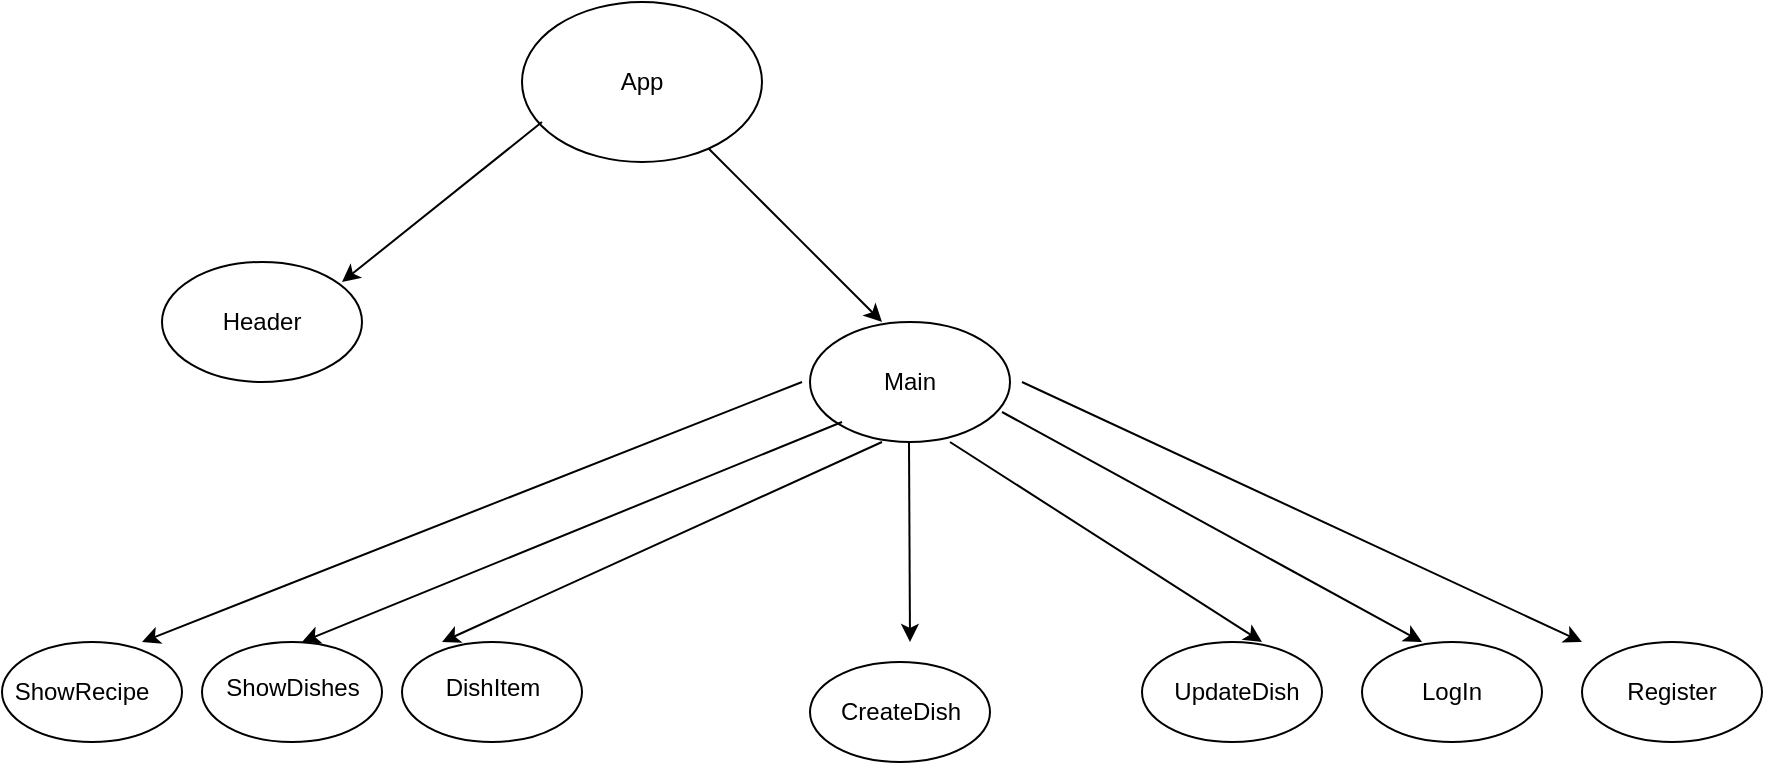 <mxfile version="13.1.14" type="github">
  <diagram id="C5RBs43oDa-KdzZeNtuy" name="Page-1">
    <mxGraphModel dx="1037" dy="395" grid="1" gridSize="10" guides="1" tooltips="1" connect="1" arrows="1" fold="1" page="1" pageScale="1" pageWidth="827" pageHeight="1169" math="0" shadow="0">
      <root>
        <mxCell id="WIyWlLk6GJQsqaUBKTNV-0" />
        <mxCell id="WIyWlLk6GJQsqaUBKTNV-1" parent="WIyWlLk6GJQsqaUBKTNV-0" />
        <mxCell id="FVMJJ_sbRg0qMa15_sRX-0" value="" style="ellipse;whiteSpace=wrap;html=1;" parent="WIyWlLk6GJQsqaUBKTNV-1" vertex="1">
          <mxGeometry x="270" y="320" width="120" height="80" as="geometry" />
        </mxCell>
        <mxCell id="FVMJJ_sbRg0qMa15_sRX-1" value="" style="endArrow=classic;html=1;" parent="WIyWlLk6GJQsqaUBKTNV-1" edge="1">
          <mxGeometry width="50" height="50" relative="1" as="geometry">
            <mxPoint x="280" y="380" as="sourcePoint" />
            <mxPoint x="180" y="460" as="targetPoint" />
          </mxGeometry>
        </mxCell>
        <mxCell id="FVMJJ_sbRg0qMa15_sRX-2" value="" style="endArrow=classic;html=1;" parent="WIyWlLk6GJQsqaUBKTNV-1" source="FVMJJ_sbRg0qMa15_sRX-0" edge="1">
          <mxGeometry width="50" height="50" relative="1" as="geometry">
            <mxPoint x="460" y="380" as="sourcePoint" />
            <mxPoint x="450" y="480" as="targetPoint" />
            <Array as="points">
              <mxPoint x="390" y="420" />
              <mxPoint x="400" y="430" />
            </Array>
          </mxGeometry>
        </mxCell>
        <mxCell id="FVMJJ_sbRg0qMa15_sRX-3" value="" style="ellipse;whiteSpace=wrap;html=1;" parent="WIyWlLk6GJQsqaUBKTNV-1" vertex="1">
          <mxGeometry x="90" y="450" width="100" height="60" as="geometry" />
        </mxCell>
        <mxCell id="FVMJJ_sbRg0qMa15_sRX-4" value="" style="ellipse;whiteSpace=wrap;html=1;" parent="WIyWlLk6GJQsqaUBKTNV-1" vertex="1">
          <mxGeometry x="414" y="480" width="100" height="60" as="geometry" />
        </mxCell>
        <mxCell id="FVMJJ_sbRg0qMa15_sRX-6" value="" style="endArrow=classic;html=1;" parent="WIyWlLk6GJQsqaUBKTNV-1" edge="1">
          <mxGeometry width="50" height="50" relative="1" as="geometry">
            <mxPoint x="484.002" y="540.002" as="sourcePoint" />
            <mxPoint x="640" y="640" as="targetPoint" />
            <Array as="points" />
          </mxGeometry>
        </mxCell>
        <mxCell id="FVMJJ_sbRg0qMa15_sRX-7" value="App" style="text;html=1;strokeColor=none;fillColor=none;align=center;verticalAlign=middle;whiteSpace=wrap;rounded=0;" parent="WIyWlLk6GJQsqaUBKTNV-1" vertex="1">
          <mxGeometry x="310" y="350" width="40" height="20" as="geometry" />
        </mxCell>
        <mxCell id="FVMJJ_sbRg0qMa15_sRX-8" value="Main" style="text;html=1;strokeColor=none;fillColor=none;align=center;verticalAlign=middle;whiteSpace=wrap;rounded=0;" parent="WIyWlLk6GJQsqaUBKTNV-1" vertex="1">
          <mxGeometry x="444" y="500" width="40" height="20" as="geometry" />
        </mxCell>
        <mxCell id="FVMJJ_sbRg0qMa15_sRX-9" value="Header" style="text;html=1;strokeColor=none;fillColor=none;align=center;verticalAlign=middle;whiteSpace=wrap;rounded=0;" parent="WIyWlLk6GJQsqaUBKTNV-1" vertex="1">
          <mxGeometry x="120" y="470" width="40" height="20" as="geometry" />
        </mxCell>
        <mxCell id="FVMJJ_sbRg0qMa15_sRX-10" value="" style="endArrow=classic;html=1;" parent="WIyWlLk6GJQsqaUBKTNV-1" edge="1">
          <mxGeometry width="50" height="50" relative="1" as="geometry">
            <mxPoint x="410" y="510" as="sourcePoint" />
            <mxPoint x="80" y="640" as="targetPoint" />
            <Array as="points" />
          </mxGeometry>
        </mxCell>
        <mxCell id="FVMJJ_sbRg0qMa15_sRX-11" value="" style="endArrow=classic;html=1;" parent="WIyWlLk6GJQsqaUBKTNV-1" edge="1">
          <mxGeometry width="50" height="50" relative="1" as="geometry">
            <mxPoint x="430" y="530" as="sourcePoint" />
            <mxPoint x="160" y="640" as="targetPoint" />
            <Array as="points" />
          </mxGeometry>
        </mxCell>
        <mxCell id="FVMJJ_sbRg0qMa15_sRX-12" value="" style="endArrow=classic;html=1;" parent="WIyWlLk6GJQsqaUBKTNV-1" edge="1">
          <mxGeometry width="50" height="50" relative="1" as="geometry">
            <mxPoint x="450" y="540" as="sourcePoint" />
            <mxPoint x="230" y="640" as="targetPoint" />
            <Array as="points" />
          </mxGeometry>
        </mxCell>
        <mxCell id="FVMJJ_sbRg0qMa15_sRX-13" value="" style="endArrow=classic;html=1;" parent="WIyWlLk6GJQsqaUBKTNV-1" edge="1">
          <mxGeometry width="50" height="50" relative="1" as="geometry">
            <mxPoint x="463.5" y="540" as="sourcePoint" />
            <mxPoint x="464" y="640" as="targetPoint" />
            <Array as="points" />
          </mxGeometry>
        </mxCell>
        <mxCell id="FVMJJ_sbRg0qMa15_sRX-17" value="" style="endArrow=classic;html=1;exitX=0.96;exitY=0.75;exitDx=0;exitDy=0;exitPerimeter=0;" parent="WIyWlLk6GJQsqaUBKTNV-1" source="FVMJJ_sbRg0qMa15_sRX-4" edge="1">
          <mxGeometry width="50" height="50" relative="1" as="geometry">
            <mxPoint x="820" y="600" as="sourcePoint" />
            <mxPoint x="720" y="640" as="targetPoint" />
            <Array as="points" />
          </mxGeometry>
        </mxCell>
        <mxCell id="FVMJJ_sbRg0qMa15_sRX-18" value="" style="endArrow=classic;html=1;" parent="WIyWlLk6GJQsqaUBKTNV-1" edge="1">
          <mxGeometry width="50" height="50" relative="1" as="geometry">
            <mxPoint x="520" y="510" as="sourcePoint" />
            <mxPoint x="800" y="640" as="targetPoint" />
            <Array as="points" />
          </mxGeometry>
        </mxCell>
        <mxCell id="FVMJJ_sbRg0qMa15_sRX-21" value="" style="ellipse;whiteSpace=wrap;html=1;" parent="WIyWlLk6GJQsqaUBKTNV-1" vertex="1">
          <mxGeometry x="10" y="640" width="90" height="50" as="geometry" />
        </mxCell>
        <mxCell id="FVMJJ_sbRg0qMa15_sRX-22" value="" style="ellipse;whiteSpace=wrap;html=1;" parent="WIyWlLk6GJQsqaUBKTNV-1" vertex="1">
          <mxGeometry x="110" y="640" width="90" height="50" as="geometry" />
        </mxCell>
        <mxCell id="FVMJJ_sbRg0qMa15_sRX-23" value="" style="ellipse;whiteSpace=wrap;html=1;" parent="WIyWlLk6GJQsqaUBKTNV-1" vertex="1">
          <mxGeometry x="210" y="640" width="90" height="50" as="geometry" />
        </mxCell>
        <mxCell id="FVMJJ_sbRg0qMa15_sRX-24" value="" style="ellipse;whiteSpace=wrap;html=1;" parent="WIyWlLk6GJQsqaUBKTNV-1" vertex="1">
          <mxGeometry x="414" y="650" width="90" height="50" as="geometry" />
        </mxCell>
        <mxCell id="FVMJJ_sbRg0qMa15_sRX-25" value="" style="ellipse;whiteSpace=wrap;html=1;" parent="WIyWlLk6GJQsqaUBKTNV-1" vertex="1">
          <mxGeometry x="580" y="640" width="90" height="50" as="geometry" />
        </mxCell>
        <mxCell id="FVMJJ_sbRg0qMa15_sRX-26" value="" style="ellipse;whiteSpace=wrap;html=1;" parent="WIyWlLk6GJQsqaUBKTNV-1" vertex="1">
          <mxGeometry x="690" y="640" width="90" height="50" as="geometry" />
        </mxCell>
        <mxCell id="FVMJJ_sbRg0qMa15_sRX-27" value="" style="ellipse;whiteSpace=wrap;html=1;" parent="WIyWlLk6GJQsqaUBKTNV-1" vertex="1">
          <mxGeometry x="800" y="640" width="90" height="50" as="geometry" />
        </mxCell>
        <mxCell id="U7Lo4A22KqlsiParKJ0W-0" value="ShowRecipe" style="text;html=1;strokeColor=none;fillColor=none;align=center;verticalAlign=middle;whiteSpace=wrap;rounded=0;" vertex="1" parent="WIyWlLk6GJQsqaUBKTNV-1">
          <mxGeometry x="30" y="655" width="40" height="20" as="geometry" />
        </mxCell>
        <mxCell id="U7Lo4A22KqlsiParKJ0W-1" value="ShowDishes" style="text;html=1;strokeColor=none;fillColor=none;align=center;verticalAlign=middle;whiteSpace=wrap;rounded=0;" vertex="1" parent="WIyWlLk6GJQsqaUBKTNV-1">
          <mxGeometry x="137.5" y="655" width="35" height="15" as="geometry" />
        </mxCell>
        <mxCell id="U7Lo4A22KqlsiParKJ0W-2" value="DishItem" style="text;html=1;strokeColor=none;fillColor=none;align=center;verticalAlign=middle;whiteSpace=wrap;rounded=0;" vertex="1" parent="WIyWlLk6GJQsqaUBKTNV-1">
          <mxGeometry x="237.5" y="655" width="35" height="15" as="geometry" />
        </mxCell>
        <mxCell id="U7Lo4A22KqlsiParKJ0W-3" value="CreateDish" style="text;html=1;strokeColor=none;fillColor=none;align=center;verticalAlign=middle;whiteSpace=wrap;rounded=0;" vertex="1" parent="WIyWlLk6GJQsqaUBKTNV-1">
          <mxGeometry x="441.5" y="667.5" width="35" height="15" as="geometry" />
        </mxCell>
        <mxCell id="U7Lo4A22KqlsiParKJ0W-4" value="UpdateDish" style="text;html=1;strokeColor=none;fillColor=none;align=center;verticalAlign=middle;whiteSpace=wrap;rounded=0;" vertex="1" parent="WIyWlLk6GJQsqaUBKTNV-1">
          <mxGeometry x="610" y="657.5" width="35" height="15" as="geometry" />
        </mxCell>
        <mxCell id="U7Lo4A22KqlsiParKJ0W-5" value="LogIn" style="text;html=1;strokeColor=none;fillColor=none;align=center;verticalAlign=middle;whiteSpace=wrap;rounded=0;" vertex="1" parent="WIyWlLk6GJQsqaUBKTNV-1">
          <mxGeometry x="715" y="655" width="40" height="20" as="geometry" />
        </mxCell>
        <mxCell id="U7Lo4A22KqlsiParKJ0W-6" value="Register" style="text;html=1;strokeColor=none;fillColor=none;align=center;verticalAlign=middle;whiteSpace=wrap;rounded=0;" vertex="1" parent="WIyWlLk6GJQsqaUBKTNV-1">
          <mxGeometry x="825" y="655" width="40" height="20" as="geometry" />
        </mxCell>
      </root>
    </mxGraphModel>
  </diagram>
</mxfile>
